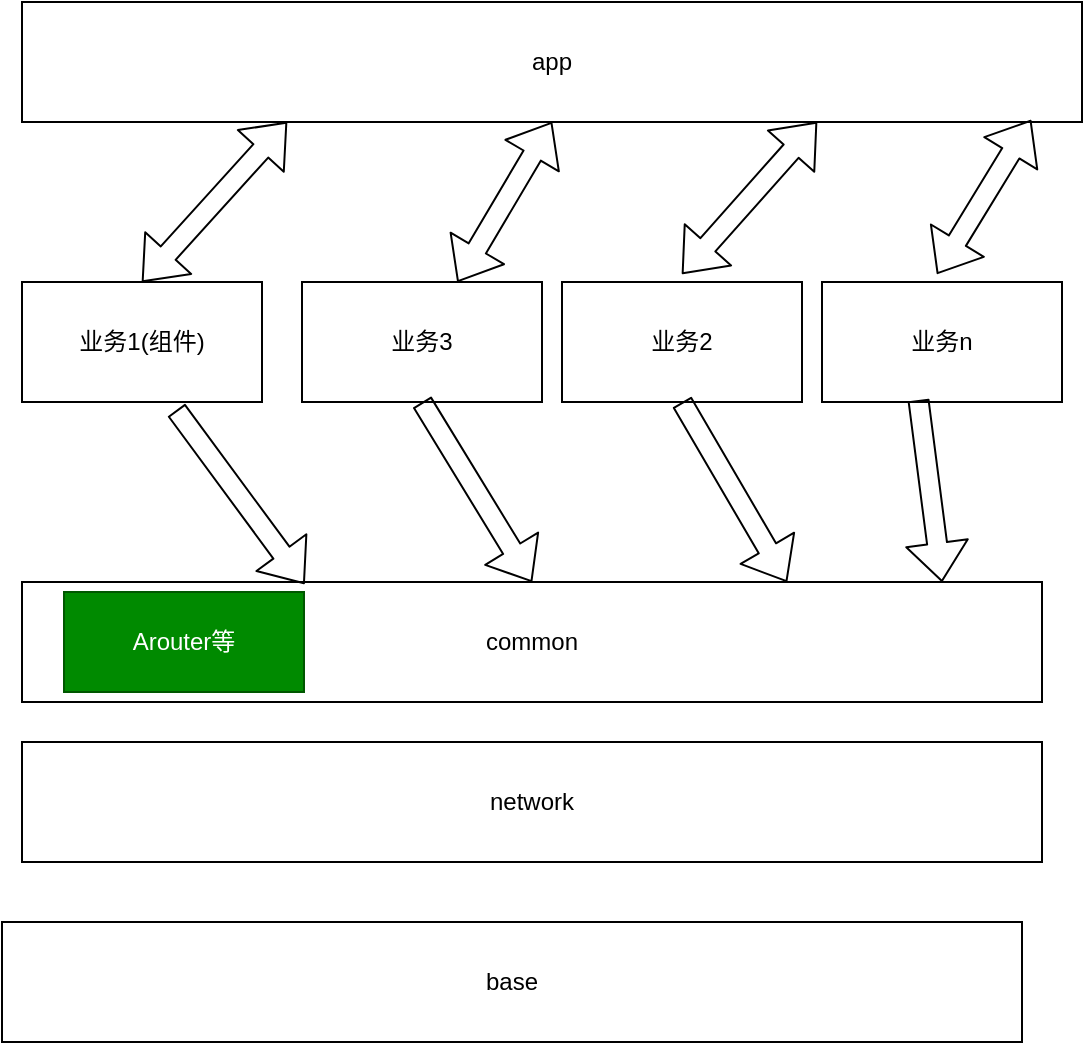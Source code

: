 <mxfile version="13.1.3" pages="3">
    <diagram id="DKle4bozhRTFAYGgEszF" name="Andrdoid 架构">
        <mxGraphModel dx="2136" dy="1021" grid="1" gridSize="10" guides="1" tooltips="1" connect="1" arrows="1" fold="1" page="1" pageScale="1" pageWidth="827" pageHeight="1169" math="0" shadow="0">
            <root>
                <mxCell id="0"/>
                <mxCell id="1" parent="0"/>
                <mxCell id="dgGH-suKxR4S43odR1OD-21" value="" style="group" parent="1" vertex="1" connectable="0">
                    <mxGeometry x="120" y="70" width="540" height="520" as="geometry"/>
                </mxCell>
                <mxCell id="2" value="app" style="rounded=0;whiteSpace=wrap;html=1;" parent="dgGH-suKxR4S43odR1OD-21" vertex="1">
                    <mxGeometry x="10" width="530" height="60" as="geometry"/>
                </mxCell>
                <mxCell id="3" value="&lt;span&gt;业务n&lt;/span&gt;" style="rounded=0;whiteSpace=wrap;html=1;" parent="dgGH-suKxR4S43odR1OD-21" vertex="1">
                    <mxGeometry x="410" y="140" width="120" height="60" as="geometry"/>
                </mxCell>
                <mxCell id="4" value="&lt;span&gt;业务2&lt;br&gt;&lt;/span&gt;" style="rounded=0;whiteSpace=wrap;html=1;" parent="dgGH-suKxR4S43odR1OD-21" vertex="1">
                    <mxGeometry x="280" y="140" width="120" height="60" as="geometry"/>
                </mxCell>
                <mxCell id="5" value="&lt;span&gt;业务3&lt;br&gt;&lt;/span&gt;" style="rounded=0;whiteSpace=wrap;html=1;" parent="dgGH-suKxR4S43odR1OD-21" vertex="1">
                    <mxGeometry x="150" y="140" width="120" height="60" as="geometry"/>
                </mxCell>
                <mxCell id="6" value="业务1(组件)" style="rounded=0;whiteSpace=wrap;html=1;" parent="dgGH-suKxR4S43odR1OD-21" vertex="1">
                    <mxGeometry x="10" y="140" width="120" height="60" as="geometry"/>
                </mxCell>
                <mxCell id="7" value="" style="shape=flexArrow;endArrow=classic;startArrow=classic;html=1;exitX=0.5;exitY=0;exitDx=0;exitDy=0;entryX=0.25;entryY=1;entryDx=0;entryDy=0;" parent="dgGH-suKxR4S43odR1OD-21" source="6" target="2" edge="1">
                    <mxGeometry width="50" height="50" relative="1" as="geometry">
                        <mxPoint x="35" y="120" as="sourcePoint"/>
                        <mxPoint x="70" y="76" as="targetPoint"/>
                    </mxGeometry>
                </mxCell>
                <mxCell id="8" value="" style="shape=flexArrow;endArrow=classic;startArrow=classic;html=1;entryX=0.5;entryY=1;entryDx=0;entryDy=0;" parent="dgGH-suKxR4S43odR1OD-21" source="5" target="2" edge="1">
                    <mxGeometry width="50" height="50" relative="1" as="geometry">
                        <mxPoint x="80" y="150" as="sourcePoint"/>
                        <mxPoint x="310" y="64" as="targetPoint"/>
                    </mxGeometry>
                </mxCell>
                <mxCell id="9" value="" style="shape=flexArrow;endArrow=classic;startArrow=classic;html=1;entryX=0.75;entryY=1;entryDx=0;entryDy=0;" parent="dgGH-suKxR4S43odR1OD-21" target="2" edge="1">
                    <mxGeometry width="50" height="50" relative="1" as="geometry">
                        <mxPoint x="340.0" y="135.98" as="sourcePoint"/>
                        <mxPoint x="345" y="90" as="targetPoint"/>
                    </mxGeometry>
                </mxCell>
                <mxCell id="10" value="" style="shape=flexArrow;endArrow=classic;startArrow=classic;html=1;entryX=0.952;entryY=0.983;entryDx=0;entryDy=0;entryPerimeter=0;" parent="dgGH-suKxR4S43odR1OD-21" target="2" edge="1">
                    <mxGeometry width="50" height="50" relative="1" as="geometry">
                        <mxPoint x="467.52" y="135.98" as="sourcePoint"/>
                        <mxPoint x="472.47" y="70.0" as="targetPoint"/>
                    </mxGeometry>
                </mxCell>
                <mxCell id="13" value="common" style="rounded=0;whiteSpace=wrap;html=1;" parent="dgGH-suKxR4S43odR1OD-21" vertex="1">
                    <mxGeometry x="10" y="290" width="510" height="60" as="geometry"/>
                </mxCell>
                <mxCell id="14" value="network" style="rounded=0;whiteSpace=wrap;html=1;" parent="dgGH-suKxR4S43odR1OD-21" vertex="1">
                    <mxGeometry x="10" y="370" width="510" height="60" as="geometry"/>
                </mxCell>
                <mxCell id="15" value="base" style="rounded=0;whiteSpace=wrap;html=1;" parent="dgGH-suKxR4S43odR1OD-21" vertex="1">
                    <mxGeometry y="460" width="510" height="60" as="geometry"/>
                </mxCell>
                <mxCell id="16" value="" style="shape=flexArrow;endArrow=classic;html=1;exitX=0.643;exitY=1.067;exitDx=0;exitDy=0;exitPerimeter=0;entryX=0.277;entryY=0.017;entryDx=0;entryDy=0;entryPerimeter=0;" parent="dgGH-suKxR4S43odR1OD-21" source="6" target="13" edge="1">
                    <mxGeometry width="50" height="50" relative="1" as="geometry">
                        <mxPoint x="270" y="310" as="sourcePoint"/>
                        <mxPoint x="320" y="260" as="targetPoint"/>
                    </mxGeometry>
                </mxCell>
                <mxCell id="17" value="" style="shape=flexArrow;endArrow=classic;html=1;exitX=0.5;exitY=1;exitDx=0;exitDy=0;entryX=0.5;entryY=0;entryDx=0;entryDy=0;" parent="dgGH-suKxR4S43odR1OD-21" source="5" target="13" edge="1">
                    <mxGeometry width="50" height="50" relative="1" as="geometry">
                        <mxPoint x="190.0" y="200" as="sourcePoint"/>
                        <mxPoint x="254.11" y="277" as="targetPoint"/>
                    </mxGeometry>
                </mxCell>
                <mxCell id="19" value="" style="shape=flexArrow;endArrow=classic;html=1;exitX=0.402;exitY=0.983;exitDx=0;exitDy=0;entryX=0.902;entryY=0;entryDx=0;entryDy=0;exitPerimeter=0;entryPerimeter=0;" parent="dgGH-suKxR4S43odR1OD-21" source="3" target="13" edge="1">
                    <mxGeometry width="50" height="50" relative="1" as="geometry">
                        <mxPoint x="442.5" y="220" as="sourcePoint"/>
                        <mxPoint x="497.5" y="300" as="targetPoint"/>
                    </mxGeometry>
                </mxCell>
                <mxCell id="20" value="" style="shape=flexArrow;endArrow=classic;html=1;exitX=0.5;exitY=1;exitDx=0;exitDy=0;entryX=0.75;entryY=0;entryDx=0;entryDy=0;" parent="dgGH-suKxR4S43odR1OD-21" source="4" target="13" edge="1">
                    <mxGeometry width="50" height="50" relative="1" as="geometry">
                        <mxPoint x="340" y="220" as="sourcePoint"/>
                        <mxPoint x="370" y="280" as="targetPoint"/>
                    </mxGeometry>
                </mxCell>
                <mxCell id="21" value="Arouter等" style="rounded=0;whiteSpace=wrap;html=1;fillColor=#008a00;strokeColor=#005700;fontColor=#ffffff;" parent="dgGH-suKxR4S43odR1OD-21" vertex="1">
                    <mxGeometry x="31" y="295" width="120" height="50" as="geometry"/>
                </mxCell>
            </root>
        </mxGraphModel>
    </diagram>
    <diagram id="rTZOP9GTd8wRtzX4U8O3" name="设计原则">
        <mxGraphModel dx="2136" dy="1021" grid="1" gridSize="10" guides="1" tooltips="1" connect="1" arrows="1" fold="1" page="1" pageScale="1" pageWidth="827" pageHeight="1169" math="0" shadow="0">
            <root>
                <mxCell id="KIQKfV6uF5u1Gh9udj2H-0"/>
                <mxCell id="KIQKfV6uF5u1Gh9udj2H-1" parent="KIQKfV6uF5u1Gh9udj2H-0"/>
                <mxCell id="KIQKfV6uF5u1Gh9udj2H-2" value="父类" style="rounded=0;whiteSpace=wrap;html=1;" parent="KIQKfV6uF5u1Gh9udj2H-1" vertex="1">
                    <mxGeometry x="40" y="50" width="120" height="60" as="geometry"/>
                </mxCell>
                <mxCell id="KIQKfV6uF5u1Gh9udj2H-3" value="子类（开闭原则）" style="rounded=0;whiteSpace=wrap;html=1;" parent="KIQKfV6uF5u1Gh9udj2H-1" vertex="1">
                    <mxGeometry x="40" y="220" width="120" height="60" as="geometry"/>
                </mxCell>
                <mxCell id="KIQKfV6uF5u1Gh9udj2H-4" value="" style="shape=flexArrow;endArrow=classic;html=1;entryX=0.5;entryY=1;entryDx=0;entryDy=0;exitX=0.5;exitY=0;exitDx=0;exitDy=0;" parent="KIQKfV6uF5u1Gh9udj2H-1" source="KIQKfV6uF5u1Gh9udj2H-3" target="KIQKfV6uF5u1Gh9udj2H-2" edge="1">
                    <mxGeometry width="50" height="50" relative="1" as="geometry">
                        <mxPoint x="390" y="380" as="sourcePoint"/>
                        <mxPoint x="440" y="330" as="targetPoint"/>
                    </mxGeometry>
                </mxCell>
                <mxCell id="KIQKfV6uF5u1Gh9udj2H-12" value="里氏替换原则，种瓜得瓜" style="edgeLabel;html=1;align=center;verticalAlign=middle;resizable=0;points=[];" parent="KIQKfV6uF5u1Gh9udj2H-4" vertex="1" connectable="0">
                    <mxGeometry x="-0.05" y="1" relative="1" as="geometry">
                        <mxPoint as="offset"/>
                    </mxGeometry>
                </mxCell>
                <mxCell id="KIQKfV6uF5u1Gh9udj2H-5" value="颜色（成员）" style="rounded=0;whiteSpace=wrap;html=1;" parent="KIQKfV6uF5u1Gh9udj2H-1" vertex="1">
                    <mxGeometry x="230" y="20" width="120" height="60" as="geometry"/>
                </mxCell>
                <mxCell id="KIQKfV6uF5u1Gh9udj2H-6" value="" style="rounded=0;whiteSpace=wrap;html=1;" parent="KIQKfV6uF5u1Gh9udj2H-1" vertex="1">
                    <mxGeometry x="560" y="340" width="120" height="60" as="geometry"/>
                </mxCell>
                <mxCell id="KIQKfV6uF5u1Gh9udj2H-7" value="" style="rounded=0;whiteSpace=wrap;html=1;" parent="KIQKfV6uF5u1Gh9udj2H-1" vertex="1">
                    <mxGeometry x="550" y="250" width="120" height="60" as="geometry"/>
                </mxCell>
                <mxCell id="KIQKfV6uF5u1Gh9udj2H-8" value="接口，小功能" style="rounded=0;whiteSpace=wrap;html=1;" parent="KIQKfV6uF5u1Gh9udj2H-1" vertex="1">
                    <mxGeometry x="540" y="140" width="120" height="60" as="geometry"/>
                </mxCell>
                <mxCell id="KIQKfV6uF5u1Gh9udj2H-9" value="" style="endArrow=classic;html=1;entryX=0;entryY=0.75;entryDx=0;entryDy=0;exitX=1;exitY=0.25;exitDx=0;exitDy=0;" parent="KIQKfV6uF5u1Gh9udj2H-1" source="KIQKfV6uF5u1Gh9udj2H-3" target="KIQKfV6uF5u1Gh9udj2H-8" edge="1">
                    <mxGeometry width="50" height="50" relative="1" as="geometry">
                        <mxPoint x="170" y="210" as="sourcePoint"/>
                        <mxPoint x="440" y="330" as="targetPoint"/>
                    </mxGeometry>
                </mxCell>
                <mxCell id="KIQKfV6uF5u1Gh9udj2H-14" value="依赖倒置" style="edgeLabel;html=1;align=center;verticalAlign=middle;resizable=0;points=[];" parent="KIQKfV6uF5u1Gh9udj2H-9" vertex="1" connectable="0">
                    <mxGeometry x="-0.087" y="-3" relative="1" as="geometry">
                        <mxPoint as="offset"/>
                    </mxGeometry>
                </mxCell>
                <mxCell id="KIQKfV6uF5u1Gh9udj2H-10" value="" style="endArrow=classic;html=1;exitX=1;exitY=0.25;exitDx=0;exitDy=0;" parent="KIQKfV6uF5u1Gh9udj2H-1" source="KIQKfV6uF5u1Gh9udj2H-3" target="KIQKfV6uF5u1Gh9udj2H-7" edge="1">
                    <mxGeometry width="50" height="50" relative="1" as="geometry">
                        <mxPoint x="170" y="220" as="sourcePoint"/>
                        <mxPoint x="330" y="175" as="targetPoint"/>
                    </mxGeometry>
                </mxCell>
                <mxCell id="KIQKfV6uF5u1Gh9udj2H-11" value="" style="endArrow=classic;html=1;entryX=0;entryY=0.5;entryDx=0;entryDy=0;exitX=1;exitY=0.5;exitDx=0;exitDy=0;" parent="KIQKfV6uF5u1Gh9udj2H-1" source="KIQKfV6uF5u1Gh9udj2H-3" target="KIQKfV6uF5u1Gh9udj2H-6" edge="1">
                    <mxGeometry width="50" height="50" relative="1" as="geometry">
                        <mxPoint x="170" y="230" as="sourcePoint"/>
                        <mxPoint x="330" y="237" as="targetPoint"/>
                    </mxGeometry>
                </mxCell>
                <mxCell id="KIQKfV6uF5u1Gh9udj2H-13" value="组合复用" style="endArrow=none;html=1;exitX=1.027;exitY=0.133;exitDx=0;exitDy=0;exitPerimeter=0;entryX=0.75;entryY=1;entryDx=0;entryDy=0;" parent="KIQKfV6uF5u1Gh9udj2H-1" source="KIQKfV6uF5u1Gh9udj2H-3" target="KIQKfV6uF5u1Gh9udj2H-5" edge="1">
                    <mxGeometry width="50" height="50" relative="1" as="geometry">
                        <mxPoint x="390" y="380" as="sourcePoint"/>
                        <mxPoint x="440" y="330" as="targetPoint"/>
                    </mxGeometry>
                </mxCell>
                <mxCell id="KIQKfV6uF5u1Gh9udj2H-15" value="接口最小化，接口隔离" style="text;html=1;align=center;verticalAlign=middle;resizable=0;points=[];autosize=1;" parent="KIQKfV6uF5u1Gh9udj2H-1" vertex="1">
                    <mxGeometry x="550" y="270" width="140" height="20" as="geometry"/>
                </mxCell>
                <mxCell id="KIQKfV6uF5u1Gh9udj2H-16" value="迪米特原则，只跟我认识朋友打交道" style="text;html=1;align=center;verticalAlign=middle;resizable=0;points=[];autosize=1;" parent="KIQKfV6uF5u1Gh9udj2H-1" vertex="1">
                    <mxGeometry x="30" y="340" width="210" height="20" as="geometry"/>
                </mxCell>
                <mxCell id="KIQKfV6uF5u1Gh9udj2H-20" value="" style="endArrow=none;dashed=1;html=1;" parent="KIQKfV6uF5u1Gh9udj2H-1" edge="1">
                    <mxGeometry width="50" height="50" relative="1" as="geometry">
                        <mxPoint x="440" y="520" as="sourcePoint"/>
                        <mxPoint x="440" y="10" as="targetPoint"/>
                    </mxGeometry>
                </mxCell>
            </root>
        </mxGraphModel>
    </diagram>
    <diagram id="mPgkY38R78zPmIVwVPrN" name="MVVM 新闻架构">
        <mxGraphModel dx="2136" dy="1021" grid="1" gridSize="10" guides="1" tooltips="1" connect="1" arrows="1" fold="1" page="1" pageScale="1" pageWidth="827" pageHeight="1169" math="0" shadow="0">
            <root>
                <mxCell id="1F-A1b4ldRTi4-3DTauU-0"/>
                <mxCell id="1F-A1b4ldRTi4-3DTauU-1" parent="1F-A1b4ldRTi4-3DTauU-0"/>
                <mxCell id="1F-A1b4ldRTi4-3DTauU-2" value="&lt;font style=&quot;font-size: 40px&quot;&gt;MVVM+ViewModel+DataBinding&lt;/font&gt;" style="text;html=1;align=center;verticalAlign=middle;resizable=0;points=[];autosize=1;fontStyle=1;fontFamily=Helvetica;fontSize=50;" parent="1F-A1b4ldRTi4-3DTauU-1" vertex="1">
                    <mxGeometry x="60" y="60" width="620" height="70" as="geometry"/>
                </mxCell>
                <mxCell id="1F-A1b4ldRTi4-3DTauU-50" value="" style="group" parent="1F-A1b4ldRTi4-3DTauU-1" vertex="1" connectable="0">
                    <mxGeometry x="90" y="150" width="1626" height="908" as="geometry"/>
                </mxCell>
                <mxCell id="1F-A1b4ldRTi4-3DTauU-4" value="MvvmBaseViewModel &lt;V,M extends SuperBaseModel&gt;" style="swimlane;fontStyle=0;childLayout=stackLayout;horizontal=1;startSize=26;fillColor=none;horizontalStack=0;resizeParent=1;resizeParentMax=0;resizeLast=0;collapsible=1;marginBottom=0;fontFamily=Helvetica;fontSize=20;" parent="1F-A1b4ldRTi4-3DTauU-50" vertex="1">
                    <mxGeometry x="5" y="330" width="520" height="78" as="geometry"/>
                </mxCell>
                <mxCell id="1F-A1b4ldRTi4-3DTauU-15" value="Extends" style="endArrow=block;endSize=16;endFill=0;html=1;fontFamily=Helvetica;fontSize=20;entryX=0.509;entryY=0.771;entryDx=0;entryDy=0;entryPerimeter=0;" parent="1F-A1b4ldRTi4-3DTauU-4" target="1F-A1b4ldRTi4-3DTauU-10" edge="1">
                    <mxGeometry width="160" relative="1" as="geometry">
                        <mxPoint x="260" as="sourcePoint"/>
                        <mxPoint x="420" as="targetPoint"/>
                    </mxGeometry>
                </mxCell>
                <mxCell id="1F-A1b4ldRTi4-3DTauU-5" value="private Reference&lt;V&gt; mUIRef;" style="text;strokeColor=none;fillColor=none;align=left;verticalAlign=top;spacingLeft=4;spacingRight=4;overflow=hidden;rotatable=0;points=[[0,0.5],[1,0.5]];portConstraint=eastwest;" parent="1F-A1b4ldRTi4-3DTauU-4" vertex="1">
                    <mxGeometry y="26" width="520" height="26" as="geometry"/>
                </mxCell>
                <mxCell id="1F-A1b4ldRTi4-3DTauU-6" value="protected M model;&#10;" style="text;strokeColor=none;fillColor=none;align=left;verticalAlign=top;spacingLeft=4;spacingRight=4;overflow=hidden;rotatable=0;points=[[0,0.5],[1,0.5]];portConstraint=eastwest;" parent="1F-A1b4ldRTi4-3DTauU-4" vertex="1">
                    <mxGeometry y="52" width="520" height="26" as="geometry"/>
                </mxCell>
                <mxCell id="1F-A1b4ldRTi4-3DTauU-28" value="" style="group" parent="1F-A1b4ldRTi4-3DTauU-50" vertex="1" connectable="0">
                    <mxGeometry x="4" y="520" width="770" height="140" as="geometry"/>
                </mxCell>
                <mxCell id="1F-A1b4ldRTi4-3DTauU-27" value="" style="group" parent="1F-A1b4ldRTi4-3DTauU-28" vertex="1" connectable="0">
                    <mxGeometry width="770" height="140" as="geometry"/>
                </mxCell>
                <mxCell id="1F-A1b4ldRTi4-3DTauU-22" value="MvvmActivity &lt;V extends ViewDataBinding,VM extends MvvmBaseViewModel&gt;" style="swimlane;fontStyle=1;align=center;verticalAlign=top;childLayout=stackLayout;horizontal=1;startSize=26;horizontalStack=0;resizeParent=1;resizeParentMax=0;resizeLast=0;collapsible=1;marginBottom=0;fontFamily=Helvetica;fontSize=20;" parent="1F-A1b4ldRTi4-3DTauU-27" vertex="1">
                    <mxGeometry width="770" height="140" as="geometry"/>
                </mxCell>
                <mxCell id="1F-A1b4ldRTi4-3DTauU-23" value="protected VM viewModel;" style="text;strokeColor=none;fillColor=none;align=left;verticalAlign=top;spacingLeft=4;spacingRight=4;overflow=hidden;rotatable=0;points=[[0,0.5],[1,0.5]];portConstraint=eastwest;" parent="1F-A1b4ldRTi4-3DTauU-22" vertex="1">
                    <mxGeometry y="26" width="770" height="26" as="geometry"/>
                </mxCell>
                <mxCell id="1F-A1b4ldRTi4-3DTauU-24" value="" style="line;strokeWidth=1;fillColor=none;align=left;verticalAlign=middle;spacingTop=-1;spacingLeft=3;spacingRight=3;rotatable=0;labelPosition=right;points=[];portConstraint=eastwest;" parent="1F-A1b4ldRTi4-3DTauU-22" vertex="1">
                    <mxGeometry y="52" width="770" height="8" as="geometry"/>
                </mxCell>
                <mxCell id="1F-A1b4ldRTi4-3DTauU-25" value="protected V viewDataBinding;&#10;&#10;其他公共的属性提取" style="text;strokeColor=none;fillColor=none;align=left;verticalAlign=top;spacingLeft=4;spacingRight=4;overflow=hidden;rotatable=0;points=[[0,0.5],[1,0.5]];portConstraint=eastwest;" parent="1F-A1b4ldRTi4-3DTauU-22" vertex="1">
                    <mxGeometry y="60" width="770" height="80" as="geometry"/>
                </mxCell>
                <mxCell id="1F-A1b4ldRTi4-3DTauU-36" value="MainActivity extends MvvmActivity&lt;ActivityMainBinding, MvvmBaseViewModel&gt;" style="swimlane;fontStyle=0;childLayout=stackLayout;horizontal=1;startSize=26;fillColor=none;horizontalStack=0;resizeParent=1;resizeParentMax=0;resizeLast=0;collapsible=1;marginBottom=0;fontFamily=Helvetica;fontSize=20;" parent="1F-A1b4ldRTi4-3DTauU-50" vertex="1">
                    <mxGeometry y="830" width="770" height="78" as="geometry"/>
                </mxCell>
                <mxCell id="1F-A1b4ldRTi4-3DTauU-38" value="+ field: type" style="text;strokeColor=none;fillColor=none;align=left;verticalAlign=top;spacingLeft=4;spacingRight=4;overflow=hidden;rotatable=0;points=[[0,0.5],[1,0.5]];portConstraint=eastwest;" parent="1F-A1b4ldRTi4-3DTauU-36" vertex="1">
                    <mxGeometry y="26" width="770" height="26" as="geometry"/>
                </mxCell>
                <mxCell id="1F-A1b4ldRTi4-3DTauU-39" value="+ field: type" style="text;strokeColor=none;fillColor=none;align=left;verticalAlign=top;spacingLeft=4;spacingRight=4;overflow=hidden;rotatable=0;points=[[0,0.5],[1,0.5]];portConstraint=eastwest;" parent="1F-A1b4ldRTi4-3DTauU-36" vertex="1">
                    <mxGeometry y="52" width="770" height="26" as="geometry"/>
                </mxCell>
                <mxCell id="1F-A1b4ldRTi4-3DTauU-41" value="Extends" style="endArrow=block;endSize=16;endFill=0;html=1;fontFamily=Helvetica;fontSize=20;" parent="1F-A1b4ldRTi4-3DTauU-36" target="1F-A1b4ldRTi4-3DTauU-25" edge="1">
                    <mxGeometry width="160" relative="1" as="geometry">
                        <mxPoint x="384.8" as="sourcePoint"/>
                        <mxPoint x="384.5" y="-129.996" as="targetPoint"/>
                    </mxGeometry>
                </mxCell>
                <mxCell id="1F-A1b4ldRTi4-3DTauU-42" value="NewsListFragment extends MvvmFragment&lt;NewsFragmentBinding, NewsListViewModel&gt;" style="swimlane;fontStyle=0;childLayout=stackLayout;horizontal=1;startSize=26;fillColor=none;horizontalStack=0;resizeParent=1;resizeParentMax=0;resizeLast=0;collapsible=1;marginBottom=0;fontFamily=Helvetica;fontSize=20;" parent="1F-A1b4ldRTi4-3DTauU-50" vertex="1">
                    <mxGeometry x="806" y="820" width="820" height="78" as="geometry"/>
                </mxCell>
                <mxCell id="1F-A1b4ldRTi4-3DTauU-43" value="+ field: type" style="text;strokeColor=none;fillColor=none;align=left;verticalAlign=top;spacingLeft=4;spacingRight=4;overflow=hidden;rotatable=0;points=[[0,0.5],[1,0.5]];portConstraint=eastwest;" parent="1F-A1b4ldRTi4-3DTauU-42" vertex="1">
                    <mxGeometry y="26" width="820" height="26" as="geometry"/>
                </mxCell>
                <mxCell id="1F-A1b4ldRTi4-3DTauU-45" value="+ field: type" style="text;strokeColor=none;fillColor=none;align=left;verticalAlign=top;spacingLeft=4;spacingRight=4;overflow=hidden;rotatable=0;points=[[0,0.5],[1,0.5]];portConstraint=eastwest;" parent="1F-A1b4ldRTi4-3DTauU-42" vertex="1">
                    <mxGeometry y="52" width="820" height="26" as="geometry"/>
                </mxCell>
                <mxCell id="1F-A1b4ldRTi4-3DTauU-46" value="Extends" style="endArrow=block;endSize=16;endFill=0;html=1;fontFamily=Helvetica;fontSize=20;entryX=0.483;entryY=1.005;entryDx=0;entryDy=0;entryPerimeter=0;" parent="1F-A1b4ldRTi4-3DTauU-42" target="1F-A1b4ldRTi4-3DTauU-34" edge="1">
                    <mxGeometry width="160" relative="1" as="geometry">
                        <mxPoint x="384.8" as="sourcePoint"/>
                        <mxPoint x="384.5" y="-129.996" as="targetPoint"/>
                    </mxGeometry>
                </mxCell>
                <mxCell id="1F-A1b4ldRTi4-3DTauU-49" value="" style="group" parent="1F-A1b4ldRTi4-3DTauU-50" vertex="1" connectable="0">
                    <mxGeometry x="115" width="1470" height="806" as="geometry"/>
                </mxCell>
                <mxCell id="1F-A1b4ldRTi4-3DTauU-3" value="&lt;p style=&quot;margin: 0px ; margin-top: 4px ; text-align: center&quot;&gt;&lt;i&gt;&amp;lt;&amp;lt;Interface&amp;gt;&amp;gt;&lt;/i&gt;&lt;br&gt;&lt;span style=&quot;background-color: rgb(43 , 43 , 43) ; color: rgb(169 , 183 , 198) ; font-family: &amp;#34;menlo&amp;#34; ; font-size: 12pt ; text-align: left&quot;&gt;IMvvmBaseViewModel&lt;/span&gt;&lt;/p&gt;&lt;hr size=&quot;1&quot;&gt;&lt;p style=&quot;margin: 0px ; margin-left: 4px&quot;&gt;&lt;/p&gt;&lt;pre style=&quot;background-color: rgb(43 , 43 , 43)&quot;&gt;&lt;div style=&quot;color: rgb(169 , 183 , 198) ; font-family: &amp;#34;menlo&amp;#34; ; font-size: 12pt ; text-align: center&quot;&gt;&lt;span style=&quot;font-size: 12pt ; white-space: nowrap ; color: rgb(204 , 120 , 50)&quot;&gt;void &lt;/span&gt;&lt;span style=&quot;font-size: 12pt ; white-space: nowrap ; color: rgb(255 , 198 , 109)&quot;&gt;attachUI&lt;/span&gt;&lt;span style=&quot;font-size: 12pt ; white-space: nowrap&quot;&gt;(&lt;/span&gt;&lt;span style=&quot;font-size: 12pt ; white-space: nowrap ; color: rgb(80 , 120 , 116)&quot;&gt;V &lt;/span&gt;&lt;span style=&quot;font-size: 12pt ; white-space: nowrap&quot;&gt;view)&lt;/span&gt;&lt;span style=&quot;font-size: 12pt ; white-space: nowrap ; color: rgb(204 , 120 , 50)&quot;&gt;;&lt;/span&gt;&lt;/div&gt;&lt;div style=&quot;text-align: center&quot;&gt;&lt;font color=&quot;#cc7832&quot; face=&quot;menlo&quot;&gt;&lt;span style=&quot;font-size: 16px&quot;&gt;&lt;br&gt;&lt;/span&gt;&lt;/font&gt;&lt;/div&gt;&lt;span style=&quot;color: rgb(80 , 120 , 116) ; font-family: &amp;#34;menlo&amp;#34; ; font-size: 12pt&quot;&gt;&lt;div style=&quot;text-align: center&quot;&gt;&lt;span style=&quot;white-space: nowrap ; font-size: 12pt&quot;&gt;V &lt;/span&gt;&lt;span style=&quot;white-space: nowrap ; color: rgb(255 , 198 , 109) ; font-size: 12pt&quot;&gt;getPageView&lt;/span&gt;&lt;font color=&quot;#a9b7c6&quot; face=&quot;menlo&quot; style=&quot;font-size: 12px ; white-space: nowrap&quot;&gt;&lt;span style=&quot;font-size: 12pt&quot;&gt;()&lt;/span&gt;&lt;/font&gt;&lt;span style=&quot;white-space: nowrap ; color: rgb(204 , 120 , 50) ; font-size: 12pt&quot;&gt;;&lt;/span&gt;&lt;/div&gt;&lt;/span&gt;&lt;div style=&quot;text-align: center&quot;&gt;&lt;font color=&quot;#cc7832&quot; face=&quot;menlo&quot;&gt;&lt;span style=&quot;font-size: 16px&quot;&gt;&lt;br&gt;&lt;/span&gt;&lt;/font&gt;&lt;/div&gt;&lt;span style=&quot;color: rgb(204 , 120 , 50) ; font-family: &amp;#34;menlo&amp;#34; ; font-size: 12pt&quot;&gt;&lt;div style=&quot;text-align: center&quot;&gt;&lt;span style=&quot;white-space: nowrap ; font-size: 12pt&quot;&gt;boolean &lt;/span&gt;&lt;span style=&quot;white-space: nowrap ; color: rgb(255 , 198 , 109) ; font-size: 12pt&quot;&gt;isUIAttached&lt;/span&gt;&lt;font color=&quot;#a9b7c6&quot; face=&quot;menlo&quot; style=&quot;font-size: 12px ; white-space: nowrap&quot;&gt;&lt;span style=&quot;font-size: 12pt&quot;&gt;()&lt;/span&gt;&lt;/font&gt;&lt;span style=&quot;white-space: nowrap ; font-size: 12pt&quot;&gt;;&lt;/span&gt;&lt;/div&gt;&lt;/span&gt;&lt;div style=&quot;text-align: center&quot;&gt;&lt;font color=&quot;#cc7832&quot; face=&quot;menlo&quot;&gt;&lt;span style=&quot;font-size: 16px&quot;&gt;&lt;br&gt;&lt;/span&gt;&lt;/font&gt;&lt;/div&gt;&lt;span style=&quot;color: rgb(204 , 120 , 50) ; font-family: &amp;#34;menlo&amp;#34; ; font-size: 12pt&quot;&gt;&lt;div style=&quot;text-align: center&quot;&gt;&lt;span style=&quot;white-space: nowrap ; font-size: 12pt&quot;&gt;void &lt;/span&gt;&lt;span style=&quot;white-space: nowrap ; color: rgb(255 , 198 , 109) ; font-size: 12pt&quot;&gt;detachUI&lt;/span&gt;&lt;font color=&quot;#a9b7c6&quot; face=&quot;menlo&quot; style=&quot;font-size: 12px ; white-space: nowrap&quot;&gt;&lt;span style=&quot;font-size: 12pt&quot;&gt;()&lt;/span&gt;&lt;/font&gt;&lt;span style=&quot;white-space: nowrap ; font-size: 12pt&quot;&gt;;&lt;/span&gt;&lt;/div&gt;&lt;/span&gt;&lt;/pre&gt;" style="verticalAlign=top;align=left;overflow=fill;fontSize=12;fontFamily=Helvetica;html=1;" parent="1F-A1b4ldRTi4-3DTauU-49" vertex="1">
                    <mxGeometry x="320" width="360" height="210" as="geometry"/>
                </mxCell>
                <mxCell id="1F-A1b4ldRTi4-3DTauU-10" value="androidx.lifecycle.ViewModel" style="swimlane;fontStyle=1;align=center;verticalAlign=top;childLayout=stackLayout;horizontal=1;startSize=26;horizontalStack=0;resizeParent=1;resizeParentMax=0;resizeLast=0;collapsible=1;marginBottom=0;fontFamily=Helvetica;fontSize=20;" parent="1F-A1b4ldRTi4-3DTauU-49" vertex="1">
                    <mxGeometry y="170" width="300" height="34" as="geometry"/>
                </mxCell>
                <mxCell id="1F-A1b4ldRTi4-3DTauU-12" value="" style="line;strokeWidth=1;fillColor=none;align=left;verticalAlign=middle;spacingTop=-1;spacingLeft=3;spacingRight=3;rotatable=0;labelPosition=right;points=[];portConstraint=eastwest;" parent="1F-A1b4ldRTi4-3DTauU-10" vertex="1">
                    <mxGeometry y="26" width="300" height="8" as="geometry"/>
                </mxCell>
                <mxCell id="1F-A1b4ldRTi4-3DTauU-21" value="Use" style="endArrow=open;endSize=12;dashed=1;html=1;fontFamily=Helvetica;fontSize=20;" parent="1F-A1b4ldRTi4-3DTauU-49" source="1F-A1b4ldRTi4-3DTauU-22" edge="1">
                    <mxGeometry width="160" relative="1" as="geometry">
                        <mxPoint x="390" y="578" as="sourcePoint"/>
                        <mxPoint x="320" y="408" as="targetPoint"/>
                    </mxGeometry>
                </mxCell>
                <mxCell id="1F-A1b4ldRTi4-3DTauU-29" value="" style="group" parent="1F-A1b4ldRTi4-3DTauU-49" vertex="1" connectable="0">
                    <mxGeometry x="700" y="520" width="770" height="140" as="geometry"/>
                </mxCell>
                <mxCell id="1F-A1b4ldRTi4-3DTauU-30" value="" style="group" parent="1F-A1b4ldRTi4-3DTauU-29" vertex="1" connectable="0">
                    <mxGeometry width="770" height="140" as="geometry"/>
                </mxCell>
                <mxCell id="1F-A1b4ldRTi4-3DTauU-31" value="MvvmFragment &lt;V extends ViewDataBinding,VM extends MvvmBaseViewModel&gt;" style="swimlane;fontStyle=1;align=center;verticalAlign=top;childLayout=stackLayout;horizontal=1;startSize=26;horizontalStack=0;resizeParent=1;resizeParentMax=0;resizeLast=0;collapsible=1;marginBottom=0;fontFamily=Helvetica;fontSize=20;" parent="1F-A1b4ldRTi4-3DTauU-30" vertex="1">
                    <mxGeometry width="770" height="140" as="geometry"/>
                </mxCell>
                <mxCell id="1F-A1b4ldRTi4-3DTauU-32" value="protected VM viewModel;" style="text;strokeColor=none;fillColor=none;align=left;verticalAlign=top;spacingLeft=4;spacingRight=4;overflow=hidden;rotatable=0;points=[[0,0.5],[1,0.5]];portConstraint=eastwest;" parent="1F-A1b4ldRTi4-3DTauU-31" vertex="1">
                    <mxGeometry y="26" width="770" height="26" as="geometry"/>
                </mxCell>
                <mxCell id="1F-A1b4ldRTi4-3DTauU-33" value="" style="line;strokeWidth=1;fillColor=none;align=left;verticalAlign=middle;spacingTop=-1;spacingLeft=3;spacingRight=3;rotatable=0;labelPosition=right;points=[];portConstraint=eastwest;" parent="1F-A1b4ldRTi4-3DTauU-31" vertex="1">
                    <mxGeometry y="52" width="770" height="8" as="geometry"/>
                </mxCell>
                <mxCell id="1F-A1b4ldRTi4-3DTauU-34" value="protected V viewDataBinding;&#10;&#10;其他公共的属性提取" style="text;strokeColor=none;fillColor=none;align=left;verticalAlign=top;spacingLeft=4;spacingRight=4;overflow=hidden;rotatable=0;points=[[0,0.5],[1,0.5]];portConstraint=eastwest;" parent="1F-A1b4ldRTi4-3DTauU-31" vertex="1">
                    <mxGeometry y="60" width="770" height="80" as="geometry"/>
                </mxCell>
                <mxCell id="1F-A1b4ldRTi4-3DTauU-16" value="" style="endArrow=block;dashed=1;endFill=0;endSize=12;html=1;fontFamily=Helvetica;fontSize=20;entryX=0.48;entryY=1.015;entryDx=0;entryDy=0;entryPerimeter=0;exitX=1;exitY=0.5;exitDx=0;exitDy=0;" parent="1F-A1b4ldRTi4-3DTauU-50" source="1F-A1b4ldRTi4-3DTauU-5" target="1F-A1b4ldRTi4-3DTauU-3" edge="1">
                    <mxGeometry width="160" relative="1" as="geometry">
                        <mxPoint x="320" y="330" as="sourcePoint"/>
                        <mxPoint x="480" y="330" as="targetPoint"/>
                        <Array as="points">
                            <mxPoint x="615" y="369"/>
                        </Array>
                    </mxGeometry>
                </mxCell>
                <mxCell id="1F-A1b4ldRTi4-3DTauU-35" value="Use" style="endArrow=open;endSize=12;dashed=1;html=1;fontFamily=Helvetica;fontSize=20;exitX=0;exitY=0;exitDx=0;exitDy=0;entryX=1.002;entryY=1.031;entryDx=0;entryDy=0;entryPerimeter=0;" parent="1F-A1b4ldRTi4-3DTauU-50" source="1F-A1b4ldRTi4-3DTauU-31" target="1F-A1b4ldRTi4-3DTauU-6" edge="1">
                    <mxGeometry width="160" relative="1" as="geometry">
                        <mxPoint x="809" y="660" as="sourcePoint"/>
                        <mxPoint x="470" y="548" as="targetPoint"/>
                    </mxGeometry>
                </mxCell>
                <mxCell id="_Gq_iFQBbn3idvUQIb2Y-19" value="" style="group" parent="1F-A1b4ldRTi4-3DTauU-1" vertex="1" connectable="0">
                    <mxGeometry x="930" y="97" width="1250" height="520" as="geometry"/>
                </mxCell>
                <mxCell id="_Gq_iFQBbn3idvUQIb2Y-0" value="app" style="rounded=0;whiteSpace=wrap;html=1;" parent="_Gq_iFQBbn3idvUQIb2Y-19" vertex="1">
                    <mxGeometry x="10" width="530" height="60" as="geometry"/>
                </mxCell>
                <mxCell id="_Gq_iFQBbn3idvUQIb2Y-1" value="&lt;span&gt;业务n&lt;/span&gt;" style="rounded=0;whiteSpace=wrap;html=1;" parent="_Gq_iFQBbn3idvUQIb2Y-19" vertex="1">
                    <mxGeometry x="410" y="140" width="120" height="60" as="geometry"/>
                </mxCell>
                <mxCell id="_Gq_iFQBbn3idvUQIb2Y-3" value="&lt;span&gt;Login&lt;br&gt;&lt;/span&gt;" style="rounded=0;whiteSpace=wrap;html=1;" parent="_Gq_iFQBbn3idvUQIb2Y-19" vertex="1">
                    <mxGeometry x="150" y="140" width="120" height="60" as="geometry"/>
                </mxCell>
                <mxCell id="_Gq_iFQBbn3idvUQIb2Y-4" value="News(组件)" style="rounded=0;whiteSpace=wrap;html=1;" parent="_Gq_iFQBbn3idvUQIb2Y-19" vertex="1">
                    <mxGeometry x="10" y="140" width="120" height="60" as="geometry"/>
                </mxCell>
                <mxCell id="_Gq_iFQBbn3idvUQIb2Y-5" value="" style="shape=flexArrow;endArrow=classic;startArrow=classic;html=1;exitX=0.5;exitY=0;exitDx=0;exitDy=0;entryX=0.25;entryY=1;entryDx=0;entryDy=0;" parent="_Gq_iFQBbn3idvUQIb2Y-19" source="_Gq_iFQBbn3idvUQIb2Y-4" target="_Gq_iFQBbn3idvUQIb2Y-0" edge="1">
                    <mxGeometry width="50" height="50" relative="1" as="geometry">
                        <mxPoint x="35" y="120" as="sourcePoint"/>
                        <mxPoint x="70" y="76" as="targetPoint"/>
                    </mxGeometry>
                </mxCell>
                <mxCell id="_Gq_iFQBbn3idvUQIb2Y-6" value="" style="shape=flexArrow;endArrow=classic;startArrow=classic;html=1;entryX=0.5;entryY=1;entryDx=0;entryDy=0;" parent="_Gq_iFQBbn3idvUQIb2Y-19" source="_Gq_iFQBbn3idvUQIb2Y-3" target="_Gq_iFQBbn3idvUQIb2Y-0" edge="1">
                    <mxGeometry width="50" height="50" relative="1" as="geometry">
                        <mxPoint x="80" y="150" as="sourcePoint"/>
                        <mxPoint x="310" y="64" as="targetPoint"/>
                    </mxGeometry>
                </mxCell>
                <mxCell id="_Gq_iFQBbn3idvUQIb2Y-8" value="" style="shape=flexArrow;endArrow=classic;startArrow=classic;html=1;entryX=0.952;entryY=0.983;entryDx=0;entryDy=0;entryPerimeter=0;" parent="_Gq_iFQBbn3idvUQIb2Y-19" target="_Gq_iFQBbn3idvUQIb2Y-0" edge="1">
                    <mxGeometry width="50" height="50" relative="1" as="geometry">
                        <mxPoint x="467.52" y="135.98" as="sourcePoint"/>
                        <mxPoint x="472.47" y="70.0" as="targetPoint"/>
                    </mxGeometry>
                </mxCell>
                <mxCell id="_Gq_iFQBbn3idvUQIb2Y-9" value="common" style="rounded=0;whiteSpace=wrap;html=1;" parent="_Gq_iFQBbn3idvUQIb2Y-19" vertex="1">
                    <mxGeometry x="10" y="290" width="550" height="60" as="geometry"/>
                </mxCell>
                <mxCell id="_Gq_iFQBbn3idvUQIb2Y-10" value="network" style="rounded=0;whiteSpace=wrap;html=1;" parent="_Gq_iFQBbn3idvUQIb2Y-19" vertex="1">
                    <mxGeometry x="10" y="370" width="510" height="60" as="geometry"/>
                </mxCell>
                <mxCell id="_Gq_iFQBbn3idvUQIb2Y-11" value="base" style="rounded=0;whiteSpace=wrap;html=1;" parent="_Gq_iFQBbn3idvUQIb2Y-19" vertex="1">
                    <mxGeometry y="460" width="510" height="60" as="geometry"/>
                </mxCell>
                <mxCell id="_Gq_iFQBbn3idvUQIb2Y-12" value="" style="shape=flexArrow;endArrow=classic;html=1;exitX=0.643;exitY=1.067;exitDx=0;exitDy=0;exitPerimeter=0;entryX=0.277;entryY=0.017;entryDx=0;entryDy=0;entryPerimeter=0;" parent="_Gq_iFQBbn3idvUQIb2Y-19" source="_Gq_iFQBbn3idvUQIb2Y-4" target="_Gq_iFQBbn3idvUQIb2Y-9" edge="1">
                    <mxGeometry width="50" height="50" relative="1" as="geometry">
                        <mxPoint x="270" y="310" as="sourcePoint"/>
                        <mxPoint x="320" y="260" as="targetPoint"/>
                    </mxGeometry>
                </mxCell>
                <mxCell id="_Gq_iFQBbn3idvUQIb2Y-13" value="" style="shape=flexArrow;endArrow=classic;html=1;exitX=0.5;exitY=1;exitDx=0;exitDy=0;entryX=0.5;entryY=0;entryDx=0;entryDy=0;" parent="_Gq_iFQBbn3idvUQIb2Y-19" source="_Gq_iFQBbn3idvUQIb2Y-3" target="_Gq_iFQBbn3idvUQIb2Y-9" edge="1">
                    <mxGeometry width="50" height="50" relative="1" as="geometry">
                        <mxPoint x="190" y="200" as="sourcePoint"/>
                        <mxPoint x="254.11" y="277" as="targetPoint"/>
                    </mxGeometry>
                </mxCell>
                <mxCell id="_Gq_iFQBbn3idvUQIb2Y-14" value="" style="shape=flexArrow;endArrow=classic;html=1;exitX=0.402;exitY=0.983;exitDx=0;exitDy=0;entryX=0.902;entryY=0;entryDx=0;entryDy=0;exitPerimeter=0;entryPerimeter=0;" parent="_Gq_iFQBbn3idvUQIb2Y-19" source="_Gq_iFQBbn3idvUQIb2Y-1" target="_Gq_iFQBbn3idvUQIb2Y-9" edge="1">
                    <mxGeometry width="50" height="50" relative="1" as="geometry">
                        <mxPoint x="442.5" y="220" as="sourcePoint"/>
                        <mxPoint x="497.5" y="300" as="targetPoint"/>
                    </mxGeometry>
                </mxCell>
                <mxCell id="_Gq_iFQBbn3idvUQIb2Y-16" value="CC" style="rounded=0;whiteSpace=wrap;html=1;fillColor=#008a00;strokeColor=#005700;fontColor=#ffffff;" parent="_Gq_iFQBbn3idvUQIb2Y-19" vertex="1">
                    <mxGeometry x="30" y="295" width="120" height="50" as="geometry"/>
                </mxCell>
                <mxCell id="_Gq_iFQBbn3idvUQIb2Y-17" value="WebView" style="rounded=0;whiteSpace=wrap;html=1;" parent="_Gq_iFQBbn3idvUQIb2Y-19" vertex="1">
                    <mxGeometry x="740" y="290" width="320" height="60" as="geometry"/>
                </mxCell>
                <mxCell id="_Gq_iFQBbn3idvUQIb2Y-18" style="edgeStyle=orthogonalEdgeStyle;rounded=0;orthogonalLoop=1;jettySize=auto;html=1;fontFamily=Helvetica;fontSize=20;entryX=0;entryY=0.5;entryDx=0;entryDy=0;" parent="_Gq_iFQBbn3idvUQIb2Y-19" source="_Gq_iFQBbn3idvUQIb2Y-9" target="_Gq_iFQBbn3idvUQIb2Y-17" edge="1">
                    <mxGeometry relative="1" as="geometry">
                        <mxPoint x="670" y="320" as="targetPoint"/>
                    </mxGeometry>
                </mxCell>
            </root>
        </mxGraphModel>
    </diagram>
</mxfile>
